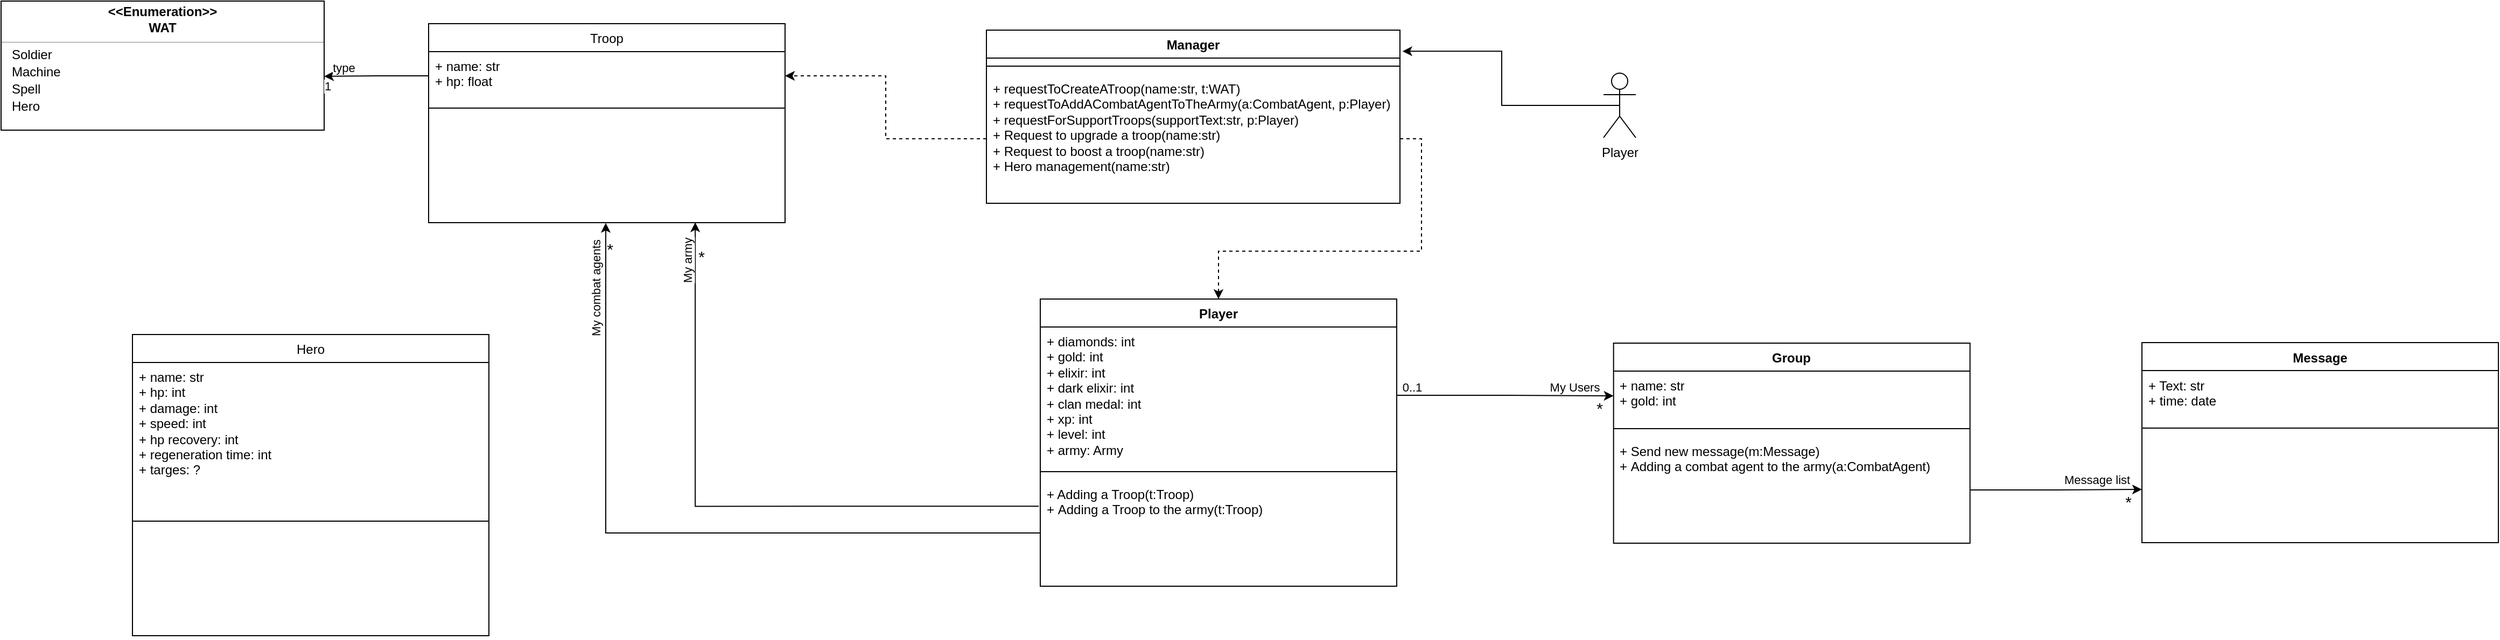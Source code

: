<mxfile version="25.0.3">
  <diagram name="Page-1" id="6133507b-19e7-1e82-6fc7-422aa6c4b21f">
    <mxGraphModel dx="3807" dy="1425" grid="0" gridSize="10" guides="1" tooltips="1" connect="1" arrows="1" fold="1" page="0" pageScale="1" pageWidth="1100" pageHeight="850" background="none" math="0" shadow="0">
      <root>
        <mxCell id="0" />
        <mxCell id="1" parent="0" />
        <mxCell id="OWQCSIat-UT7x9w9hqu4-1" value="Player" style="swimlane;fontStyle=1;align=center;verticalAlign=top;childLayout=stackLayout;horizontal=1;startSize=26;horizontalStack=0;resizeParent=1;resizeParentMax=0;resizeLast=0;collapsible=1;marginBottom=0;whiteSpace=wrap;html=1;" parent="1" vertex="1">
          <mxGeometry x="-24" y="616" width="331" height="267" as="geometry" />
        </mxCell>
        <mxCell id="OWQCSIat-UT7x9w9hqu4-2" value="+ diamonds: int&lt;div&gt;+ gold: int&lt;/div&gt;&lt;div&gt;+ elixir: int&lt;/div&gt;&lt;div&gt;+ dark elixir: int&lt;/div&gt;&lt;div&gt;+ clan medal: int&lt;/div&gt;&lt;div&gt;+ xp: int&lt;/div&gt;&lt;div&gt;+ level: int&lt;/div&gt;&lt;div&gt;+ army: Army&lt;/div&gt;" style="text;strokeColor=none;fillColor=none;align=left;verticalAlign=top;spacingLeft=4;spacingRight=4;overflow=hidden;rotatable=0;points=[[0,0.5],[1,0.5]];portConstraint=eastwest;whiteSpace=wrap;html=1;" parent="OWQCSIat-UT7x9w9hqu4-1" vertex="1">
          <mxGeometry y="26" width="331" height="127" as="geometry" />
        </mxCell>
        <mxCell id="OWQCSIat-UT7x9w9hqu4-3" value="" style="line;strokeWidth=1;fillColor=none;align=left;verticalAlign=middle;spacingTop=-1;spacingLeft=3;spacingRight=3;rotatable=0;labelPosition=right;points=[];portConstraint=eastwest;strokeColor=inherit;" parent="OWQCSIat-UT7x9w9hqu4-1" vertex="1">
          <mxGeometry y="153" width="331" height="15" as="geometry" />
        </mxCell>
        <mxCell id="OWQCSIat-UT7x9w9hqu4-4" value="+ Adding a Troop(t:Troop)&lt;div&gt;+&amp;nbsp;Adding a Troop&amp;nbsp;to the army(t:Troop)&lt;br&gt;&lt;/div&gt;" style="text;strokeColor=none;fillColor=none;align=left;verticalAlign=top;spacingLeft=4;spacingRight=4;overflow=hidden;rotatable=0;points=[[0,0.5],[1,0.5]];portConstraint=eastwest;whiteSpace=wrap;html=1;" parent="OWQCSIat-UT7x9w9hqu4-1" vertex="1">
          <mxGeometry y="168" width="331" height="99" as="geometry" />
        </mxCell>
        <mxCell id="Ac14JlJlDhPasDVBVDqp-8" style="edgeStyle=orthogonalEdgeStyle;rounded=0;orthogonalLoop=1;jettySize=auto;html=1;exitX=0.5;exitY=0.5;exitDx=0;exitDy=0;exitPerimeter=0;entryX=1.006;entryY=0.122;entryDx=0;entryDy=0;entryPerimeter=0;" edge="1" parent="1" source="Ac14JlJlDhPasDVBVDqp-1" target="Ac14JlJlDhPasDVBVDqp-3">
          <mxGeometry relative="1" as="geometry">
            <mxPoint x="315" y="414.5" as="targetPoint" />
          </mxGeometry>
        </mxCell>
        <mxCell id="Ac14JlJlDhPasDVBVDqp-1" value="Player" style="shape=umlActor;verticalLabelPosition=bottom;verticalAlign=top;html=1;outlineConnect=0;" vertex="1" parent="1">
          <mxGeometry x="499" y="406" width="30" height="60" as="geometry" />
        </mxCell>
        <mxCell id="Ac14JlJlDhPasDVBVDqp-3" value="Manager" style="swimlane;fontStyle=1;align=center;verticalAlign=top;childLayout=stackLayout;horizontal=1;startSize=26;horizontalStack=0;resizeParent=1;resizeParentMax=0;resizeLast=0;collapsible=1;marginBottom=0;whiteSpace=wrap;html=1;" vertex="1" parent="1">
          <mxGeometry x="-74" y="366" width="384" height="161" as="geometry" />
        </mxCell>
        <mxCell id="Ac14JlJlDhPasDVBVDqp-5" value="" style="line;strokeWidth=1;fillColor=none;align=left;verticalAlign=middle;spacingTop=-1;spacingLeft=3;spacingRight=3;rotatable=0;labelPosition=right;points=[];portConstraint=eastwest;strokeColor=inherit;" vertex="1" parent="Ac14JlJlDhPasDVBVDqp-3">
          <mxGeometry y="26" width="384" height="15" as="geometry" />
        </mxCell>
        <mxCell id="Ac14JlJlDhPasDVBVDqp-6" value="+ requestToCreateATroop(name:str, t:WAT)&lt;div&gt;+ requestToAddACombatAgentToTheArmy(a:&lt;span style=&quot;background-color: initial;&quot;&gt;CombatAgent, p:Player&lt;/span&gt;&lt;span style=&quot;background-color: initial;&quot;&gt;)&lt;/span&gt;&lt;/div&gt;&lt;div&gt;+ requestForSupportTroops(s&lt;span style=&quot;background-color: initial;&quot;&gt;upportText:str, p:Player&lt;/span&gt;&lt;span style=&quot;background-color: initial;&quot;&gt;)&lt;/span&gt;&lt;/div&gt;&lt;div&gt;+&amp;nbsp;&lt;span style=&quot;background-color: initial;&quot;&gt;Request to upgrade a troop(name:str)&lt;/span&gt;&lt;/div&gt;+&amp;nbsp;Request to boost a troop(name:str)&lt;div&gt;+&amp;nbsp;Hero management(name:str)&lt;/div&gt;" style="text;strokeColor=none;fillColor=none;align=left;verticalAlign=top;spacingLeft=4;spacingRight=4;overflow=hidden;rotatable=0;points=[[0,0.5],[1,0.5]];portConstraint=eastwest;whiteSpace=wrap;html=1;" vertex="1" parent="Ac14JlJlDhPasDVBVDqp-3">
          <mxGeometry y="41" width="384" height="120" as="geometry" />
        </mxCell>
        <mxCell id="Ac14JlJlDhPasDVBVDqp-9" value="&lt;span style=&quot;font-weight: 400; text-align: left;&quot;&gt;Troop&lt;/span&gt;" style="swimlane;fontStyle=1;align=center;verticalAlign=top;childLayout=stackLayout;horizontal=1;startSize=26;horizontalStack=0;resizeParent=1;resizeParentMax=0;resizeLast=0;collapsible=1;marginBottom=0;whiteSpace=wrap;html=1;" vertex="1" parent="1">
          <mxGeometry x="-592" y="360" width="331" height="185" as="geometry" />
        </mxCell>
        <mxCell id="Ac14JlJlDhPasDVBVDqp-10" value="+ name: str&lt;div&gt;+ hp: float&lt;/div&gt;&lt;div&gt;&lt;br&gt;&lt;/div&gt;" style="text;strokeColor=none;fillColor=none;align=left;verticalAlign=top;spacingLeft=4;spacingRight=4;overflow=hidden;rotatable=0;points=[[0,0.5],[1,0.5]];portConstraint=eastwest;whiteSpace=wrap;html=1;" vertex="1" parent="Ac14JlJlDhPasDVBVDqp-9">
          <mxGeometry y="26" width="331" height="45" as="geometry" />
        </mxCell>
        <mxCell id="Ac14JlJlDhPasDVBVDqp-11" value="" style="line;strokeWidth=1;fillColor=none;align=left;verticalAlign=middle;spacingTop=-1;spacingLeft=3;spacingRight=3;rotatable=0;labelPosition=right;points=[];portConstraint=eastwest;strokeColor=inherit;" vertex="1" parent="Ac14JlJlDhPasDVBVDqp-9">
          <mxGeometry y="71" width="331" height="15" as="geometry" />
        </mxCell>
        <mxCell id="Ac14JlJlDhPasDVBVDqp-12" value="&lt;div&gt;&lt;br&gt;&lt;/div&gt;" style="text;strokeColor=none;fillColor=none;align=left;verticalAlign=top;spacingLeft=4;spacingRight=4;overflow=hidden;rotatable=0;points=[[0,0.5],[1,0.5]];portConstraint=eastwest;whiteSpace=wrap;html=1;" vertex="1" parent="Ac14JlJlDhPasDVBVDqp-9">
          <mxGeometry y="86" width="331" height="99" as="geometry" />
        </mxCell>
        <mxCell id="Ac14JlJlDhPasDVBVDqp-13" value="" style="fontStyle=1;align=center;verticalAlign=middle;childLayout=stackLayout;horizontal=1;horizontalStack=0;resizeParent=1;resizeParentMax=0;resizeLast=0;marginBottom=0;" vertex="1" parent="1">
          <mxGeometry x="-989" y="339" width="300" height="120" as="geometry" />
        </mxCell>
        <mxCell id="Ac14JlJlDhPasDVBVDqp-14" value="&amp;lt;&amp;lt;Enumeration&amp;gt;&amp;gt;" style="html=1;align=center;spacing=0;verticalAlign=middle;strokeColor=none;fillColor=none;whiteSpace=wrap;spacingTop=3;fontStyle=1" vertex="1" parent="Ac14JlJlDhPasDVBVDqp-13">
          <mxGeometry width="300" height="16" as="geometry" />
        </mxCell>
        <mxCell id="Ac14JlJlDhPasDVBVDqp-15" value="WAT" style="html=1;align=center;spacing=0;verticalAlign=middle;strokeColor=none;fillColor=none;whiteSpace=wrap;fontStyle=1" vertex="1" parent="Ac14JlJlDhPasDVBVDqp-13">
          <mxGeometry y="16" width="300" height="18" as="geometry" />
        </mxCell>
        <mxCell id="Ac14JlJlDhPasDVBVDqp-16" value="" style="line;strokeWidth=0.25;fillColor=none;align=left;verticalAlign=middle;spacingTop=-1;spacingLeft=3;spacingRight=3;rotatable=0;labelPosition=right;points=[];portConstraint=eastwest;" vertex="1" parent="Ac14JlJlDhPasDVBVDqp-13">
          <mxGeometry y="34" width="300" height="8" as="geometry" />
        </mxCell>
        <mxCell id="Ac14JlJlDhPasDVBVDqp-17" value="Soldier" style="html=1;align=left;spacing=0;verticalAlign=middle;strokeColor=none;fillColor=none;whiteSpace=wrap;spacingLeft=10;" vertex="1" parent="Ac14JlJlDhPasDVBVDqp-13">
          <mxGeometry y="42" width="300" height="16" as="geometry" />
        </mxCell>
        <mxCell id="Ac14JlJlDhPasDVBVDqp-18" value="Machine" style="html=1;align=left;spacing=0;verticalAlign=middle;strokeColor=none;fillColor=none;whiteSpace=wrap;spacingLeft=10;" vertex="1" parent="Ac14JlJlDhPasDVBVDqp-13">
          <mxGeometry y="58" width="300" height="16" as="geometry" />
        </mxCell>
        <mxCell id="Ac14JlJlDhPasDVBVDqp-19" value="Spell" style="html=1;align=left;spacing=0;verticalAlign=middle;strokeColor=none;fillColor=none;whiteSpace=wrap;spacingLeft=10;" vertex="1" parent="Ac14JlJlDhPasDVBVDqp-13">
          <mxGeometry y="74" width="300" height="16" as="geometry" />
        </mxCell>
        <mxCell id="Ac14JlJlDhPasDVBVDqp-20" value="Hero" style="html=1;align=left;spacing=0;verticalAlign=middle;strokeColor=none;fillColor=none;whiteSpace=wrap;spacingLeft=10;" vertex="1" parent="Ac14JlJlDhPasDVBVDqp-13">
          <mxGeometry y="90" width="300" height="16" as="geometry" />
        </mxCell>
        <mxCell id="Ac14JlJlDhPasDVBVDqp-21" value="" style="html=1;align=left;spacing=0;verticalAlign=middle;strokeColor=none;fillColor=none;whiteSpace=wrap;" vertex="1" parent="Ac14JlJlDhPasDVBVDqp-13">
          <mxGeometry y="106" width="300" height="14" as="geometry" />
        </mxCell>
        <mxCell id="Ac14JlJlDhPasDVBVDqp-22" style="edgeStyle=orthogonalEdgeStyle;rounded=0;orthogonalLoop=1;jettySize=auto;html=1;exitX=0;exitY=0.5;exitDx=0;exitDy=0;entryX=1;entryY=0.75;entryDx=0;entryDy=0;" edge="1" parent="1" source="Ac14JlJlDhPasDVBVDqp-10" target="Ac14JlJlDhPasDVBVDqp-18">
          <mxGeometry relative="1" as="geometry">
            <mxPoint x="-674" y="420" as="targetPoint" />
          </mxGeometry>
        </mxCell>
        <mxCell id="Ac14JlJlDhPasDVBVDqp-23" value="type" style="edgeLabel;html=1;align=center;verticalAlign=middle;resizable=0;points=[];" vertex="1" connectable="0" parent="Ac14JlJlDhPasDVBVDqp-22">
          <mxGeometry x="0.679" y="3" relative="1" as="geometry">
            <mxPoint x="2" y="-11" as="offset" />
          </mxGeometry>
        </mxCell>
        <mxCell id="Ac14JlJlDhPasDVBVDqp-34" value="1" style="edgeLabel;html=1;align=center;verticalAlign=middle;resizable=0;points=[];" vertex="1" connectable="0" parent="Ac14JlJlDhPasDVBVDqp-22">
          <mxGeometry x="0.339" relative="1" as="geometry">
            <mxPoint x="-29" y="9" as="offset" />
          </mxGeometry>
        </mxCell>
        <mxCell id="Ac14JlJlDhPasDVBVDqp-24" style="edgeStyle=orthogonalEdgeStyle;rounded=0;orthogonalLoop=1;jettySize=auto;html=1;exitX=0;exitY=0.5;exitDx=0;exitDy=0;entryX=1;entryY=0.5;entryDx=0;entryDy=0;dashed=1;" edge="1" parent="1" source="Ac14JlJlDhPasDVBVDqp-6" target="Ac14JlJlDhPasDVBVDqp-10">
          <mxGeometry relative="1" as="geometry">
            <mxPoint x="-69" y="414.5" as="sourcePoint" />
          </mxGeometry>
        </mxCell>
        <mxCell id="Ac14JlJlDhPasDVBVDqp-25" style="edgeStyle=orthogonalEdgeStyle;rounded=0;orthogonalLoop=1;jettySize=auto;html=1;exitX=0;exitY=0.5;exitDx=0;exitDy=0;entryX=0.497;entryY=1.003;entryDx=0;entryDy=0;entryPerimeter=0;" edge="1" parent="1" source="OWQCSIat-UT7x9w9hqu4-4" target="Ac14JlJlDhPasDVBVDqp-12">
          <mxGeometry relative="1" as="geometry">
            <mxPoint x="-240" y="702" as="sourcePoint" />
            <mxPoint x="-396" y="682" as="targetPoint" />
          </mxGeometry>
        </mxCell>
        <mxCell id="Ac14JlJlDhPasDVBVDqp-26" value="My combat agents" style="edgeLabel;html=1;align=center;verticalAlign=middle;resizable=0;points=[];rotation=-90;" vertex="1" connectable="0" parent="Ac14JlJlDhPasDVBVDqp-25">
          <mxGeometry x="0.904" y="1" relative="1" as="geometry">
            <mxPoint x="-8" y="28" as="offset" />
          </mxGeometry>
        </mxCell>
        <mxCell id="Ac14JlJlDhPasDVBVDqp-27" value="&lt;font style=&quot;font-size: 15px;&quot;&gt;*&lt;/font&gt;" style="edgeLabel;html=1;align=center;verticalAlign=middle;resizable=0;points=[];" vertex="1" connectable="0" parent="Ac14JlJlDhPasDVBVDqp-25">
          <mxGeometry x="0.825" y="-2" relative="1" as="geometry">
            <mxPoint x="1" y="-37" as="offset" />
          </mxGeometry>
        </mxCell>
        <mxCell id="Ac14JlJlDhPasDVBVDqp-28" style="edgeStyle=orthogonalEdgeStyle;rounded=0;orthogonalLoop=1;jettySize=auto;html=1;exitX=-0.004;exitY=0.249;exitDx=0;exitDy=0;entryX=0.748;entryY=0.997;entryDx=0;entryDy=0;entryPerimeter=0;exitPerimeter=0;" edge="1" parent="1" source="OWQCSIat-UT7x9w9hqu4-4" target="Ac14JlJlDhPasDVBVDqp-12">
          <mxGeometry relative="1" as="geometry">
            <mxPoint x="-35" y="798" as="sourcePoint" />
            <mxPoint x="-402" y="536" as="targetPoint" />
          </mxGeometry>
        </mxCell>
        <mxCell id="Ac14JlJlDhPasDVBVDqp-29" value="My army" style="edgeLabel;html=1;align=center;verticalAlign=middle;resizable=0;points=[];rotation=-90;" vertex="1" connectable="0" parent="Ac14JlJlDhPasDVBVDqp-28">
          <mxGeometry x="0.904" y="1" relative="1" as="geometry">
            <mxPoint x="-7" y="8" as="offset" />
          </mxGeometry>
        </mxCell>
        <mxCell id="Ac14JlJlDhPasDVBVDqp-30" value="&lt;font style=&quot;font-size: 15px;&quot;&gt;*&lt;/font&gt;" style="edgeLabel;html=1;align=center;verticalAlign=middle;resizable=0;points=[];" vertex="1" connectable="0" parent="Ac14JlJlDhPasDVBVDqp-28">
          <mxGeometry x="0.825" y="-2" relative="1" as="geometry">
            <mxPoint x="3" y="-20" as="offset" />
          </mxGeometry>
        </mxCell>
        <mxCell id="Ac14JlJlDhPasDVBVDqp-33" style="edgeStyle=orthogonalEdgeStyle;rounded=0;orthogonalLoop=1;jettySize=auto;html=1;exitX=1;exitY=0.5;exitDx=0;exitDy=0;entryX=0.5;entryY=0;entryDx=0;entryDy=0;dashed=1;" edge="1" parent="1" source="Ac14JlJlDhPasDVBVDqp-6" target="OWQCSIat-UT7x9w9hqu4-1">
          <mxGeometry relative="1" as="geometry" />
        </mxCell>
        <mxCell id="Ac14JlJlDhPasDVBVDqp-35" value="Group" style="swimlane;fontStyle=1;align=center;verticalAlign=top;childLayout=stackLayout;horizontal=1;startSize=26;horizontalStack=0;resizeParent=1;resizeParentMax=0;resizeLast=0;collapsible=1;marginBottom=0;whiteSpace=wrap;html=1;" vertex="1" parent="1">
          <mxGeometry x="508.35" y="657" width="331" height="186" as="geometry" />
        </mxCell>
        <mxCell id="Ac14JlJlDhPasDVBVDqp-36" value="+ name: str&lt;div&gt;+ gold: int&lt;/div&gt;" style="text;strokeColor=none;fillColor=none;align=left;verticalAlign=top;spacingLeft=4;spacingRight=4;overflow=hidden;rotatable=0;points=[[0,0.5],[1,0.5]];portConstraint=eastwest;whiteSpace=wrap;html=1;" vertex="1" parent="Ac14JlJlDhPasDVBVDqp-35">
          <mxGeometry y="26" width="331" height="46" as="geometry" />
        </mxCell>
        <mxCell id="Ac14JlJlDhPasDVBVDqp-37" value="" style="line;strokeWidth=1;fillColor=none;align=left;verticalAlign=middle;spacingTop=-1;spacingLeft=3;spacingRight=3;rotatable=0;labelPosition=right;points=[];portConstraint=eastwest;strokeColor=inherit;" vertex="1" parent="Ac14JlJlDhPasDVBVDqp-35">
          <mxGeometry y="72" width="331" height="15" as="geometry" />
        </mxCell>
        <mxCell id="Ac14JlJlDhPasDVBVDqp-38" value="+ Send new message(m:Message)&lt;div&gt;+&amp;nbsp;Adding a combat agent to the army(a:CombatAgent)&lt;br&gt;&lt;/div&gt;" style="text;strokeColor=none;fillColor=none;align=left;verticalAlign=top;spacingLeft=4;spacingRight=4;overflow=hidden;rotatable=0;points=[[0,0.5],[1,0.5]];portConstraint=eastwest;whiteSpace=wrap;html=1;" vertex="1" parent="Ac14JlJlDhPasDVBVDqp-35">
          <mxGeometry y="87" width="331" height="99" as="geometry" />
        </mxCell>
        <mxCell id="Ac14JlJlDhPasDVBVDqp-39" style="edgeStyle=orthogonalEdgeStyle;rounded=0;orthogonalLoop=1;jettySize=auto;html=1;exitX=1;exitY=0.5;exitDx=0;exitDy=0;entryX=0;entryY=0.5;entryDx=0;entryDy=0;" edge="1" parent="1" source="OWQCSIat-UT7x9w9hqu4-2" target="Ac14JlJlDhPasDVBVDqp-36">
          <mxGeometry relative="1" as="geometry" />
        </mxCell>
        <mxCell id="Ac14JlJlDhPasDVBVDqp-40" value="0..1" style="edgeLabel;html=1;align=center;verticalAlign=middle;resizable=0;points=[];" vertex="1" connectable="0" parent="Ac14JlJlDhPasDVBVDqp-39">
          <mxGeometry x="-0.873" relative="1" as="geometry">
            <mxPoint x="1" y="-8" as="offset" />
          </mxGeometry>
        </mxCell>
        <mxCell id="Ac14JlJlDhPasDVBVDqp-41" value="My Users" style="edgeLabel;html=1;align=center;verticalAlign=middle;resizable=0;points=[];" vertex="1" connectable="0" parent="Ac14JlJlDhPasDVBVDqp-39">
          <mxGeometry x="0.786" y="2" relative="1" as="geometry">
            <mxPoint x="-15" y="-6" as="offset" />
          </mxGeometry>
        </mxCell>
        <mxCell id="Ac14JlJlDhPasDVBVDqp-42" value="*" style="edgeLabel;html=1;align=center;verticalAlign=middle;resizable=0;points=[];fontSize=15;" vertex="1" connectable="0" parent="Ac14JlJlDhPasDVBVDqp-39">
          <mxGeometry x="0.768" y="-1" relative="1" as="geometry">
            <mxPoint x="10" y="10" as="offset" />
          </mxGeometry>
        </mxCell>
        <mxCell id="Ac14JlJlDhPasDVBVDqp-43" value="Message" style="swimlane;fontStyle=1;align=center;verticalAlign=top;childLayout=stackLayout;horizontal=1;startSize=26;horizontalStack=0;resizeParent=1;resizeParentMax=0;resizeLast=0;collapsible=1;marginBottom=0;whiteSpace=wrap;html=1;" vertex="1" parent="1">
          <mxGeometry x="999" y="656.5" width="331" height="186" as="geometry" />
        </mxCell>
        <mxCell id="Ac14JlJlDhPasDVBVDqp-44" value="+ Text: str&lt;div&gt;+ time: date&lt;/div&gt;" style="text;strokeColor=none;fillColor=none;align=left;verticalAlign=top;spacingLeft=4;spacingRight=4;overflow=hidden;rotatable=0;points=[[0,0.5],[1,0.5]];portConstraint=eastwest;whiteSpace=wrap;html=1;" vertex="1" parent="Ac14JlJlDhPasDVBVDqp-43">
          <mxGeometry y="26" width="331" height="46" as="geometry" />
        </mxCell>
        <mxCell id="Ac14JlJlDhPasDVBVDqp-45" value="" style="line;strokeWidth=1;fillColor=none;align=left;verticalAlign=middle;spacingTop=-1;spacingLeft=3;spacingRight=3;rotatable=0;labelPosition=right;points=[];portConstraint=eastwest;strokeColor=inherit;" vertex="1" parent="Ac14JlJlDhPasDVBVDqp-43">
          <mxGeometry y="72" width="331" height="15" as="geometry" />
        </mxCell>
        <mxCell id="Ac14JlJlDhPasDVBVDqp-46" value="&lt;div&gt;&lt;br&gt;&lt;/div&gt;" style="text;strokeColor=none;fillColor=none;align=left;verticalAlign=top;spacingLeft=4;spacingRight=4;overflow=hidden;rotatable=0;points=[[0,0.5],[1,0.5]];portConstraint=eastwest;whiteSpace=wrap;html=1;" vertex="1" parent="Ac14JlJlDhPasDVBVDqp-43">
          <mxGeometry y="87" width="331" height="99" as="geometry" />
        </mxCell>
        <mxCell id="Ac14JlJlDhPasDVBVDqp-49" style="edgeStyle=orthogonalEdgeStyle;rounded=0;orthogonalLoop=1;jettySize=auto;html=1;exitX=1;exitY=0.5;exitDx=0;exitDy=0;entryX=0;entryY=0.5;entryDx=0;entryDy=0;" edge="1" parent="1" source="Ac14JlJlDhPasDVBVDqp-38" target="Ac14JlJlDhPasDVBVDqp-46">
          <mxGeometry relative="1" as="geometry" />
        </mxCell>
        <mxCell id="Ac14JlJlDhPasDVBVDqp-51" value="Message list" style="edgeLabel;html=1;align=center;verticalAlign=middle;resizable=0;points=[];" vertex="1" connectable="0" parent="Ac14JlJlDhPasDVBVDqp-49">
          <mxGeometry x="0.684" y="1" relative="1" as="geometry">
            <mxPoint x="-17" y="-8" as="offset" />
          </mxGeometry>
        </mxCell>
        <mxCell id="Ac14JlJlDhPasDVBVDqp-52" value="*" style="edgeLabel;html=1;align=center;verticalAlign=middle;resizable=0;points=[];fontSize=15;" vertex="1" connectable="0" parent="Ac14JlJlDhPasDVBVDqp-49">
          <mxGeometry x="0.764" relative="1" as="geometry">
            <mxPoint x="5" y="11" as="offset" />
          </mxGeometry>
        </mxCell>
        <mxCell id="Ac14JlJlDhPasDVBVDqp-54" value="&lt;span style=&quot;font-weight: 400; text-align: left;&quot;&gt;Hero&lt;/span&gt;" style="swimlane;fontStyle=1;align=center;verticalAlign=top;childLayout=stackLayout;horizontal=1;startSize=26;horizontalStack=0;resizeParent=1;resizeParentMax=0;resizeLast=0;collapsible=1;marginBottom=0;whiteSpace=wrap;html=1;" vertex="1" parent="1">
          <mxGeometry x="-867" y="649" width="331" height="280" as="geometry" />
        </mxCell>
        <mxCell id="Ac14JlJlDhPasDVBVDqp-55" value="+ name: str&lt;div&gt;+ hp: int&lt;/div&gt;&lt;div&gt;+ damage: int&lt;/div&gt;&lt;div&gt;+ speed: int&lt;/div&gt;&lt;div&gt;+ hp recovery: int&lt;/div&gt;&lt;div&gt;+&amp;nbsp;regeneration time: int&lt;/div&gt;&lt;div&gt;+ targes: ?&lt;/div&gt;" style="text;strokeColor=none;fillColor=none;align=left;verticalAlign=top;spacingLeft=4;spacingRight=4;overflow=hidden;rotatable=0;points=[[0,0.5],[1,0.5]];portConstraint=eastwest;whiteSpace=wrap;html=1;" vertex="1" parent="Ac14JlJlDhPasDVBVDqp-54">
          <mxGeometry y="26" width="331" height="140" as="geometry" />
        </mxCell>
        <mxCell id="Ac14JlJlDhPasDVBVDqp-56" value="" style="line;strokeWidth=1;fillColor=none;align=left;verticalAlign=middle;spacingTop=-1;spacingLeft=3;spacingRight=3;rotatable=0;labelPosition=right;points=[];portConstraint=eastwest;strokeColor=inherit;" vertex="1" parent="Ac14JlJlDhPasDVBVDqp-54">
          <mxGeometry y="166" width="331" height="15" as="geometry" />
        </mxCell>
        <mxCell id="Ac14JlJlDhPasDVBVDqp-57" value="&lt;div&gt;&lt;br&gt;&lt;/div&gt;" style="text;strokeColor=none;fillColor=none;align=left;verticalAlign=top;spacingLeft=4;spacingRight=4;overflow=hidden;rotatable=0;points=[[0,0.5],[1,0.5]];portConstraint=eastwest;whiteSpace=wrap;html=1;" vertex="1" parent="Ac14JlJlDhPasDVBVDqp-54">
          <mxGeometry y="181" width="331" height="99" as="geometry" />
        </mxCell>
      </root>
    </mxGraphModel>
  </diagram>
</mxfile>
